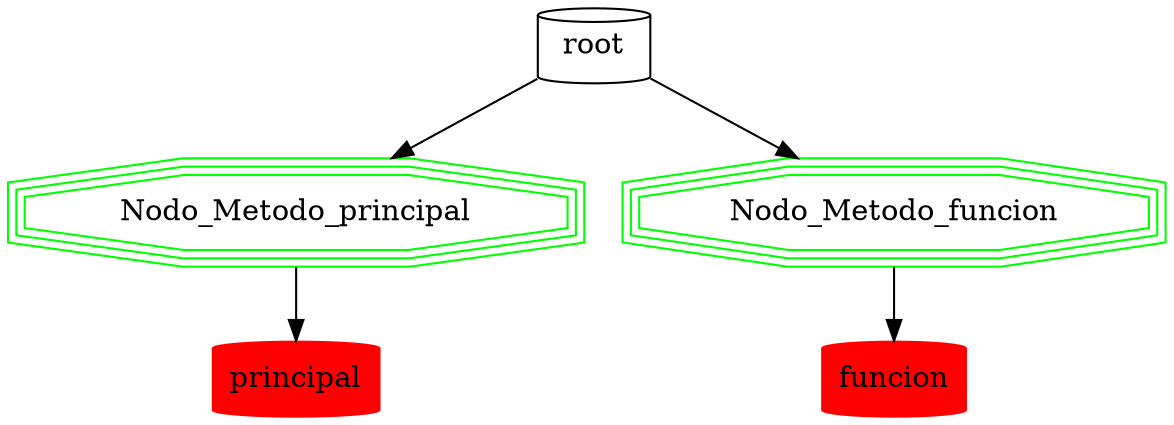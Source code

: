digraph{
root->Nodo_Metodo_principal->principal;
root [shape = cylinder, color = black];
principal [shape = cylinder, color = red, style = filled];
Nodo_Metodo_principal [shape = tripleoctagon, color = green];
root->Nodo_Metodo_funcion->funcion;
root [shape = cylinder, color = black];
funcion [shape = cylinder, color = red, style = filled];
Nodo_Metodo_funcion [shape = tripleoctagon, color = green];
}